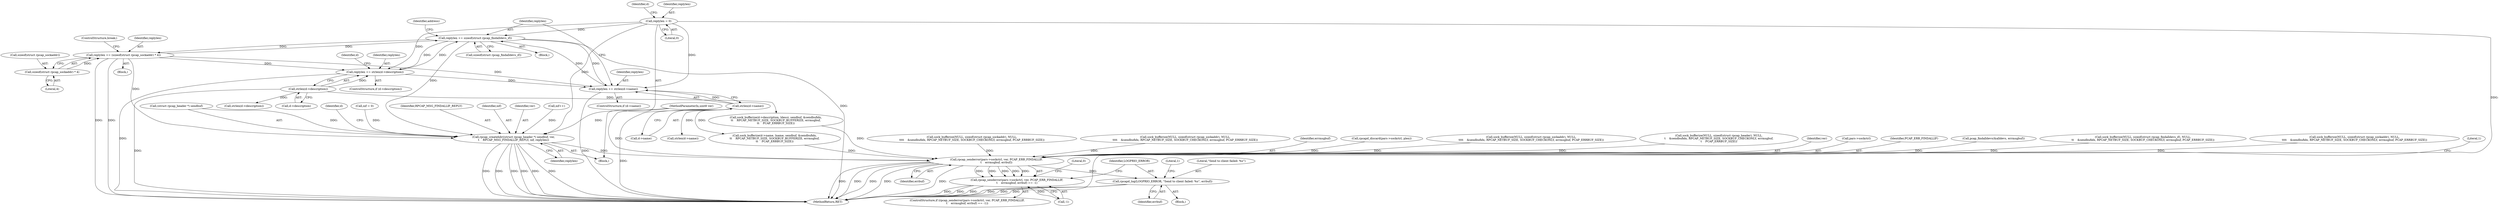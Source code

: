 digraph "0_libpcap_617b12c0339db4891d117b661982126c495439ea@API" {
"1000226" [label="(Call,replylen += sizeof(struct rpcap_findalldevs_if))"];
"1000254" [label="(Call,replylen += (sizeof(struct rpcap_sockaddr) * 4))"];
"1000256" [label="(Call,sizeof(struct rpcap_sockaddr) * 4)"];
"1000226" [label="(Call,replylen += sizeof(struct rpcap_findalldevs_if))"];
"1000188" [label="(Call,replylen = 0)"];
"1000210" [label="(Call,replylen += strlen(d->description))"];
"1000212" [label="(Call,strlen(d->description))"];
"1000220" [label="(Call,replylen += strlen(d->name))"];
"1000222" [label="(Call,strlen(d->name))"];
"1000279" [label="(Call,rpcap_createhdr((struct rpcap_header *) sendbuf, ver,\n\t    RPCAP_MSG_FINDALLIF_REPLY, nif, replylen))"];
"1000639" [label="(Call,rpcap_senderror(pars->sockctrl, ver, PCAP_ERR_FINDALLIF,\n\t    errmsgbuf, errbuf))"];
"1000638" [label="(Call,rpcap_senderror(pars->sockctrl, ver, PCAP_ERR_FINDALLIF,\n\t    errmsgbuf, errbuf) == -1)"];
"1000650" [label="(Call,rpcapd_log(LOGPRIO_ERROR, \"Send to client failed: %s\", errbuf))"];
"1000210" [label="(Call,replylen += strlen(d->description))"];
"1000251" [label="(Block,)"];
"1000284" [label="(Identifier,RPCAP_MSG_FINDALLIF_REPLY)"];
"1000285" [label="(Identifier,nif)"];
"1000116" [label="(MethodParameterIn,uint8 ver)"];
"1000650" [label="(Call,rpcapd_log(LOGPRIO_ERROR, \"Send to client failed: %s\", errbuf))"];
"1000584" [label="(Call,sock_bufferize(NULL, sizeof(struct rpcap_sockaddr), NULL,\n\t\t\t\t    &sendbufidx, RPCAP_NETBUF_SIZE, SOCKBUF_CHECKONLY, errmsgbuf, PCAP_ERRBUF_SIZE))"];
"1000279" [label="(Call,rpcap_createhdr((struct rpcap_header *) sendbuf, ver,\n\t    RPCAP_MSG_FINDALLIF_REPLY, nif, replylen))"];
"1000646" [label="(Identifier,errbuf)"];
"1000491" [label="(Call,sock_bufferize(NULL, sizeof(struct rpcap_sockaddr), NULL,\n\t\t\t\t    &sendbufidx, RPCAP_NETBUF_SIZE, SOCKBUF_CHECKONLY, errmsgbuf, PCAP_ERRBUF_SIZE))"];
"1000651" [label="(Identifier,LOGPRIO_ERROR)"];
"1000228" [label="(Call,sizeof(struct rpcap_findalldevs_if))"];
"1000218" [label="(Identifier,d)"];
"1000232" [label="(Identifier,address)"];
"1000222" [label="(Call,strlen(d->name))"];
"1000213" [label="(Call,d->description)"];
"1000256" [label="(Call,sizeof(struct rpcap_sockaddr) * 4)"];
"1000223" [label="(Call,d->name)"];
"1000645" [label="(Identifier,errmsgbuf)"];
"1000141" [label="(Call,rpcapd_discard(pars->sockctrl, plen))"];
"1000522" [label="(Call,sock_bufferize(NULL, sizeof(struct rpcap_sockaddr), NULL,\n\t\t\t\t    &sendbufidx, RPCAP_NETBUF_SIZE, SOCKBUF_CHECKONLY, errmsgbuf, PCAP_ERRBUF_SIZE))"];
"1000656" [label="(Literal,1)"];
"1000227" [label="(Identifier,replylen)"];
"1000188" [label="(Call,replylen = 0)"];
"1000206" [label="(ControlStructure,if (d->description))"];
"1000424" [label="(Call,sock_bufferize(d->name, lname, sendbuf, &sendbufidx,\n\t\t    RPCAP_NETBUF_SIZE, SOCKBUF_BUFFERIZE, errmsgbuf,\n\t\t    PCAP_ERRBUF_SIZE))"];
"1000265" [label="(Call,sock_bufferize(NULL, sizeof(struct rpcap_header), NULL,\n\t    &sendbufidx, RPCAP_NETBUF_SIZE, SOCKBUF_CHECKONLY, errmsgbuf,\n\t    PCAP_ERRBUF_SIZE))"];
"1000190" [label="(Literal,0)"];
"1000255" [label="(Identifier,replylen)"];
"1000283" [label="(Identifier,ver)"];
"1000286" [label="(Identifier,replylen)"];
"1000204" [label="(Call,nif++)"];
"1000216" [label="(ControlStructure,if (d->name))"];
"1000119" [label="(Block,)"];
"1000643" [label="(Identifier,ver)"];
"1000637" [label="(ControlStructure,if (rpcap_senderror(pars->sockctrl, ver, PCAP_ERR_FINDALLIF,\n\t    errmsgbuf, errbuf) == -1))"];
"1000280" [label="(Call,(struct rpcap_header *) sendbuf)"];
"1000640" [label="(Call,pars->sockctrl)"];
"1000652" [label="(Literal,\"Send to client failed: %s\")"];
"1000260" [label="(ControlStructure,break;)"];
"1000644" [label="(Identifier,PCAP_ERR_FINDALLIF)"];
"1000659" [label="(MethodReturn,RET)"];
"1000226" [label="(Call,replylen += sizeof(struct rpcap_findalldevs_if))"];
"1000203" [label="(Block,)"];
"1000221" [label="(Identifier,replylen)"];
"1000639" [label="(Call,rpcap_senderror(pars->sockctrl, ver, PCAP_ERR_FINDALLIF,\n\t    errmsgbuf, errbuf))"];
"1000339" [label="(Call,strlen(d->description))"];
"1000154" [label="(Call,pcap_findalldevs(&alldevs, errmsgbuf))"];
"1000647" [label="(Call,-1)"];
"1000193" [label="(Identifier,d)"];
"1000254" [label="(Call,replylen += (sizeof(struct rpcap_sockaddr) * 4))"];
"1000211" [label="(Identifier,replylen)"];
"1000220" [label="(Call,replylen += strlen(d->name))"];
"1000658" [label="(Literal,0)"];
"1000212" [label="(Call,strlen(d->description))"];
"1000653" [label="(Identifier,errbuf)"];
"1000312" [label="(Call,sock_bufferize(NULL, sizeof(struct rpcap_findalldevs_if), NULL,\n\t\t    &sendbufidx, RPCAP_NETBUF_SIZE, SOCKBUF_CHECKONLY, errmsgbuf, PCAP_ERRBUF_SIZE))"];
"1000355" [label="(Call,strlen(d->name))"];
"1000553" [label="(Call,sock_bufferize(NULL, sizeof(struct rpcap_sockaddr), NULL,\n\t\t\t\t    &sendbufidx, RPCAP_NETBUF_SIZE, SOCKBUF_CHECKONLY, errmsgbuf, PCAP_ERRBUF_SIZE))"];
"1000189" [label="(Identifier,replylen)"];
"1000289" [label="(Identifier,d)"];
"1000259" [label="(Literal,4)"];
"1000257" [label="(Call,sizeof(struct rpcap_sockaddr))"];
"1000648" [label="(Literal,1)"];
"1000441" [label="(Call,sock_bufferize(d->description, ldescr, sendbuf, &sendbufidx,\n\t\t    RPCAP_NETBUF_SIZE, SOCKBUF_BUFFERIZE, errmsgbuf,\n\t\t    PCAP_ERRBUF_SIZE))"];
"1000649" [label="(Block,)"];
"1000136" [label="(Call,nif = 0)"];
"1000638" [label="(Call,rpcap_senderror(pars->sockctrl, ver, PCAP_ERR_FINDALLIF,\n\t    errmsgbuf, errbuf) == -1)"];
"1000226" -> "1000203"  [label="AST: "];
"1000226" -> "1000228"  [label="CFG: "];
"1000227" -> "1000226"  [label="AST: "];
"1000228" -> "1000226"  [label="AST: "];
"1000232" -> "1000226"  [label="CFG: "];
"1000226" -> "1000659"  [label="DDG: "];
"1000226" -> "1000210"  [label="DDG: "];
"1000226" -> "1000220"  [label="DDG: "];
"1000254" -> "1000226"  [label="DDG: "];
"1000188" -> "1000226"  [label="DDG: "];
"1000210" -> "1000226"  [label="DDG: "];
"1000220" -> "1000226"  [label="DDG: "];
"1000226" -> "1000254"  [label="DDG: "];
"1000226" -> "1000279"  [label="DDG: "];
"1000254" -> "1000251"  [label="AST: "];
"1000254" -> "1000256"  [label="CFG: "];
"1000255" -> "1000254"  [label="AST: "];
"1000256" -> "1000254"  [label="AST: "];
"1000260" -> "1000254"  [label="CFG: "];
"1000254" -> "1000659"  [label="DDG: "];
"1000254" -> "1000659"  [label="DDG: "];
"1000254" -> "1000210"  [label="DDG: "];
"1000254" -> "1000220"  [label="DDG: "];
"1000256" -> "1000254"  [label="DDG: "];
"1000254" -> "1000279"  [label="DDG: "];
"1000256" -> "1000259"  [label="CFG: "];
"1000257" -> "1000256"  [label="AST: "];
"1000259" -> "1000256"  [label="AST: "];
"1000188" -> "1000119"  [label="AST: "];
"1000188" -> "1000190"  [label="CFG: "];
"1000189" -> "1000188"  [label="AST: "];
"1000190" -> "1000188"  [label="AST: "];
"1000193" -> "1000188"  [label="CFG: "];
"1000188" -> "1000659"  [label="DDG: "];
"1000188" -> "1000210"  [label="DDG: "];
"1000188" -> "1000220"  [label="DDG: "];
"1000188" -> "1000279"  [label="DDG: "];
"1000210" -> "1000206"  [label="AST: "];
"1000210" -> "1000212"  [label="CFG: "];
"1000211" -> "1000210"  [label="AST: "];
"1000212" -> "1000210"  [label="AST: "];
"1000218" -> "1000210"  [label="CFG: "];
"1000210" -> "1000659"  [label="DDG: "];
"1000212" -> "1000210"  [label="DDG: "];
"1000210" -> "1000220"  [label="DDG: "];
"1000212" -> "1000213"  [label="CFG: "];
"1000213" -> "1000212"  [label="AST: "];
"1000212" -> "1000659"  [label="DDG: "];
"1000212" -> "1000339"  [label="DDG: "];
"1000212" -> "1000441"  [label="DDG: "];
"1000220" -> "1000216"  [label="AST: "];
"1000220" -> "1000222"  [label="CFG: "];
"1000221" -> "1000220"  [label="AST: "];
"1000222" -> "1000220"  [label="AST: "];
"1000227" -> "1000220"  [label="CFG: "];
"1000220" -> "1000659"  [label="DDG: "];
"1000222" -> "1000220"  [label="DDG: "];
"1000222" -> "1000223"  [label="CFG: "];
"1000223" -> "1000222"  [label="AST: "];
"1000222" -> "1000659"  [label="DDG: "];
"1000222" -> "1000355"  [label="DDG: "];
"1000222" -> "1000424"  [label="DDG: "];
"1000279" -> "1000119"  [label="AST: "];
"1000279" -> "1000286"  [label="CFG: "];
"1000280" -> "1000279"  [label="AST: "];
"1000283" -> "1000279"  [label="AST: "];
"1000284" -> "1000279"  [label="AST: "];
"1000285" -> "1000279"  [label="AST: "];
"1000286" -> "1000279"  [label="AST: "];
"1000289" -> "1000279"  [label="CFG: "];
"1000279" -> "1000659"  [label="DDG: "];
"1000279" -> "1000659"  [label="DDG: "];
"1000279" -> "1000659"  [label="DDG: "];
"1000279" -> "1000659"  [label="DDG: "];
"1000279" -> "1000659"  [label="DDG: "];
"1000279" -> "1000659"  [label="DDG: "];
"1000280" -> "1000279"  [label="DDG: "];
"1000116" -> "1000279"  [label="DDG: "];
"1000204" -> "1000279"  [label="DDG: "];
"1000136" -> "1000279"  [label="DDG: "];
"1000279" -> "1000639"  [label="DDG: "];
"1000639" -> "1000638"  [label="AST: "];
"1000639" -> "1000646"  [label="CFG: "];
"1000640" -> "1000639"  [label="AST: "];
"1000643" -> "1000639"  [label="AST: "];
"1000644" -> "1000639"  [label="AST: "];
"1000645" -> "1000639"  [label="AST: "];
"1000646" -> "1000639"  [label="AST: "];
"1000648" -> "1000639"  [label="CFG: "];
"1000639" -> "1000659"  [label="DDG: "];
"1000639" -> "1000659"  [label="DDG: "];
"1000639" -> "1000659"  [label="DDG: "];
"1000639" -> "1000659"  [label="DDG: "];
"1000639" -> "1000659"  [label="DDG: "];
"1000639" -> "1000638"  [label="DDG: "];
"1000639" -> "1000638"  [label="DDG: "];
"1000639" -> "1000638"  [label="DDG: "];
"1000639" -> "1000638"  [label="DDG: "];
"1000639" -> "1000638"  [label="DDG: "];
"1000141" -> "1000639"  [label="DDG: "];
"1000116" -> "1000639"  [label="DDG: "];
"1000553" -> "1000639"  [label="DDG: "];
"1000154" -> "1000639"  [label="DDG: "];
"1000522" -> "1000639"  [label="DDG: "];
"1000424" -> "1000639"  [label="DDG: "];
"1000265" -> "1000639"  [label="DDG: "];
"1000491" -> "1000639"  [label="DDG: "];
"1000441" -> "1000639"  [label="DDG: "];
"1000312" -> "1000639"  [label="DDG: "];
"1000584" -> "1000639"  [label="DDG: "];
"1000639" -> "1000650"  [label="DDG: "];
"1000638" -> "1000637"  [label="AST: "];
"1000638" -> "1000647"  [label="CFG: "];
"1000647" -> "1000638"  [label="AST: "];
"1000651" -> "1000638"  [label="CFG: "];
"1000658" -> "1000638"  [label="CFG: "];
"1000638" -> "1000659"  [label="DDG: "];
"1000638" -> "1000659"  [label="DDG: "];
"1000638" -> "1000659"  [label="DDG: "];
"1000647" -> "1000638"  [label="DDG: "];
"1000650" -> "1000649"  [label="AST: "];
"1000650" -> "1000653"  [label="CFG: "];
"1000651" -> "1000650"  [label="AST: "];
"1000652" -> "1000650"  [label="AST: "];
"1000653" -> "1000650"  [label="AST: "];
"1000656" -> "1000650"  [label="CFG: "];
"1000650" -> "1000659"  [label="DDG: "];
"1000650" -> "1000659"  [label="DDG: "];
"1000650" -> "1000659"  [label="DDG: "];
}
